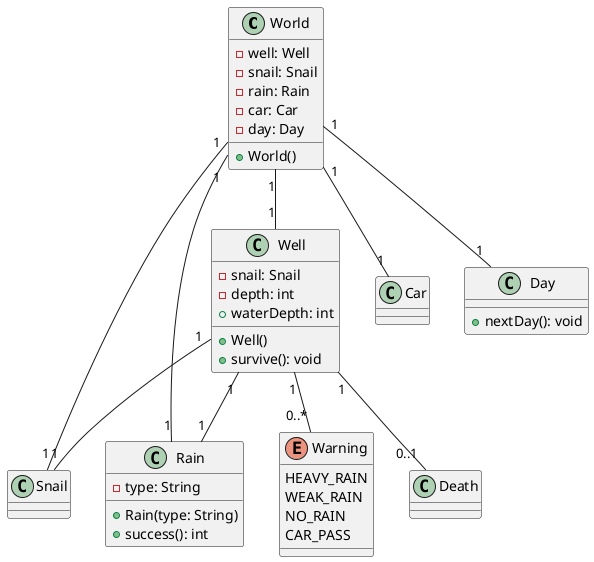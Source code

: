 @startuml
'https://plantuml.com/sequence-diagram

class World {
    - well: Well
    - snail: Snail
    - rain: Rain
    - car: Car
    - day: Day
    + World()
}

class Well {
    - snail: Snail
    - depth: int
    + waterDepth: int
    + Well()
    + survive(): void
}

class Snail {
}

class Rain {
    - type: String
    + Rain(type: String)
    + success(): int
}

class Car {
}

class Day {
    + nextDay(): void
}

enum Warning {
    HEAVY_RAIN
    WEAK_RAIN
    NO_RAIN
    CAR_PASS
}

World "1" -- "1" Well
World "1" -- "1" Snail
World "1" -- "1" Rain
World "1" -- "1" Car
World "1" -- "1" Day

Well "1" -- "1" Snail
Well "1" -- "1" Rain

Well "1" -- "0..1" Death
Well "1" -- "0..*" Warning


@enduml